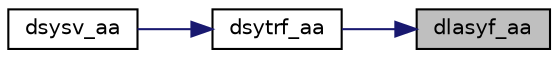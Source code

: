 digraph "dlasyf_aa"
{
 // LATEX_PDF_SIZE
  edge [fontname="Helvetica",fontsize="10",labelfontname="Helvetica",labelfontsize="10"];
  node [fontname="Helvetica",fontsize="10",shape=record];
  rankdir="RL";
  Node1 [label="dlasyf_aa",height=0.2,width=0.4,color="black", fillcolor="grey75", style="filled", fontcolor="black",tooltip="DLASYF_AA"];
  Node1 -> Node2 [dir="back",color="midnightblue",fontsize="10",style="solid",fontname="Helvetica"];
  Node2 [label="dsytrf_aa",height=0.2,width=0.4,color="black", fillcolor="white", style="filled",URL="$dsytrf__aa_8f.html#a9e2066378f3bd192dcdb77ac42f5e1fe",tooltip="DSYTRF_AA"];
  Node2 -> Node3 [dir="back",color="midnightblue",fontsize="10",style="solid",fontname="Helvetica"];
  Node3 [label="dsysv_aa",height=0.2,width=0.4,color="black", fillcolor="white", style="filled",URL="$dsysv__aa_8f.html#aa540b8322a0a6745799e1587aab188ca",tooltip="DSYSV_AA computes the solution to system of linear equations A * X = B for SY matrices"];
}
